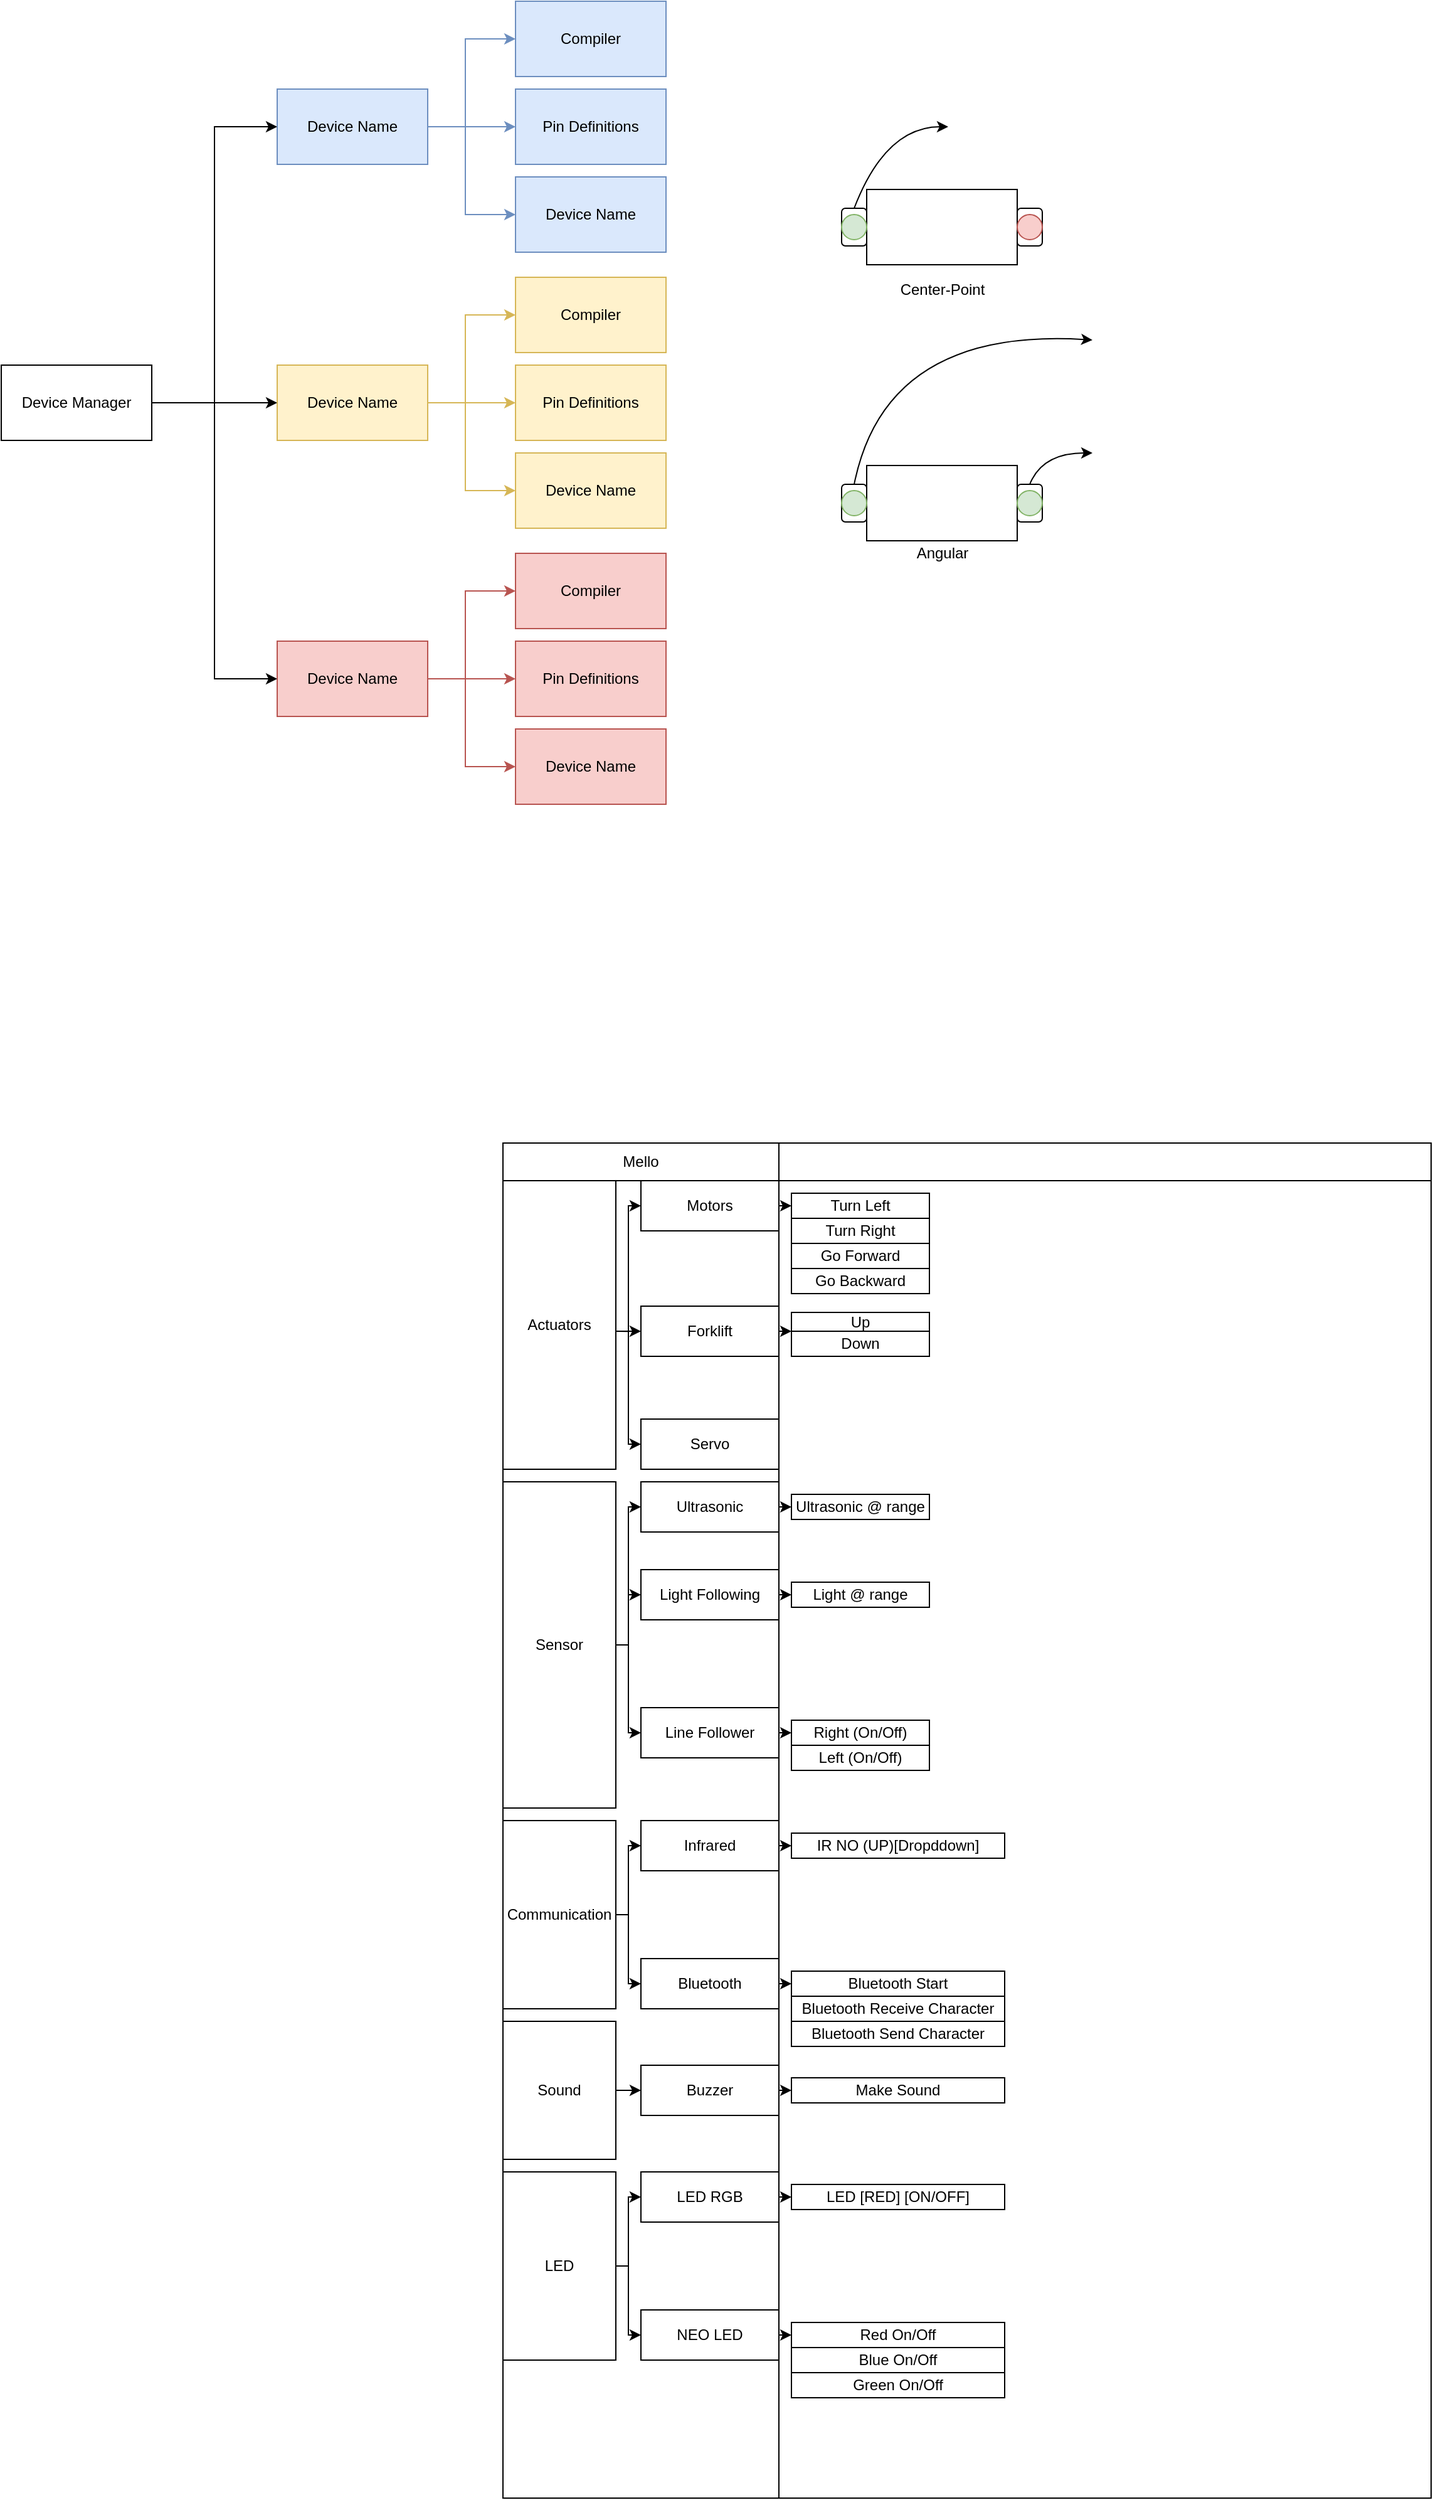 <mxfile version="13.9.9" type="device"><diagram id="jf1gq_6fYiVo9NjRyZAA" name="Page-1"><mxGraphModel dx="1831" dy="594" grid="1" gridSize="10" guides="1" tooltips="1" connect="1" arrows="1" fold="1" page="1" pageScale="1" pageWidth="850" pageHeight="1100" math="0" shadow="0"><root><mxCell id="0"/><mxCell id="1" parent="0"/><mxCell id="ScIpBX8y04wfWtwIR9yF-63" value="" style="shape=internalStorage;whiteSpace=wrap;html=1;backgroundOutline=1;dx=220;dy=30;" vertex="1" parent="1"><mxGeometry x="270" y="930" width="740" height="1080" as="geometry"/></mxCell><mxCell id="ScIpBX8y04wfWtwIR9yF-43" value="" style="rounded=0;whiteSpace=wrap;html=1;" vertex="1" parent="1"><mxGeometry x="560" y="170" width="120" height="60" as="geometry"/></mxCell><mxCell id="ScIpBX8y04wfWtwIR9yF-20" value="" style="edgeStyle=orthogonalEdgeStyle;rounded=0;orthogonalLoop=1;jettySize=auto;html=1;fillColor=#fff2cc;strokeColor=#d6b656;" edge="1" parent="1" source="ScIpBX8y04wfWtwIR9yF-16" target="ScIpBX8y04wfWtwIR9yF-19"><mxGeometry relative="1" as="geometry"><Array as="points"><mxPoint x="240" y="340"/><mxPoint x="240" y="270"/></Array></mxGeometry></mxCell><mxCell id="ScIpBX8y04wfWtwIR9yF-22" value="" style="edgeStyle=orthogonalEdgeStyle;rounded=0;orthogonalLoop=1;jettySize=auto;html=1;fillColor=#fff2cc;strokeColor=#d6b656;" edge="1" parent="1" source="ScIpBX8y04wfWtwIR9yF-16" target="ScIpBX8y04wfWtwIR9yF-21"><mxGeometry relative="1" as="geometry"><Array as="points"><mxPoint x="230" y="340"/><mxPoint x="230" y="340"/></Array></mxGeometry></mxCell><mxCell id="ScIpBX8y04wfWtwIR9yF-24" value="" style="edgeStyle=orthogonalEdgeStyle;rounded=0;orthogonalLoop=1;jettySize=auto;html=1;entryX=0;entryY=0.5;entryDx=0;entryDy=0;fillColor=#fff2cc;strokeColor=#d6b656;" edge="1" parent="1" source="ScIpBX8y04wfWtwIR9yF-16" target="ScIpBX8y04wfWtwIR9yF-23"><mxGeometry relative="1" as="geometry"><Array as="points"><mxPoint x="240" y="340"/><mxPoint x="240" y="410"/></Array></mxGeometry></mxCell><mxCell id="ScIpBX8y04wfWtwIR9yF-16" value="Device Name" style="rounded=0;whiteSpace=wrap;html=1;fillColor=#fff2cc;strokeColor=#d6b656;" vertex="1" parent="1"><mxGeometry x="90" y="310" width="120" height="60" as="geometry"/></mxCell><mxCell id="ScIpBX8y04wfWtwIR9yF-19" value="Compiler" style="rounded=0;whiteSpace=wrap;html=1;fillColor=#fff2cc;strokeColor=#d6b656;" vertex="1" parent="1"><mxGeometry x="280" y="240" width="120" height="60" as="geometry"/></mxCell><mxCell id="ScIpBX8y04wfWtwIR9yF-21" value="Pin Definitions" style="rounded=0;whiteSpace=wrap;html=1;fillColor=#fff2cc;strokeColor=#d6b656;" vertex="1" parent="1"><mxGeometry x="280" y="310" width="120" height="60" as="geometry"/></mxCell><mxCell id="ScIpBX8y04wfWtwIR9yF-23" value="Device Name" style="rounded=0;whiteSpace=wrap;html=1;fillColor=#fff2cc;strokeColor=#d6b656;" vertex="1" parent="1"><mxGeometry x="280" y="380" width="120" height="60" as="geometry"/></mxCell><mxCell id="ScIpBX8y04wfWtwIR9yF-26" value="" style="edgeStyle=orthogonalEdgeStyle;rounded=0;orthogonalLoop=1;jettySize=auto;html=1;" edge="1" parent="1" source="ScIpBX8y04wfWtwIR9yF-25" target="ScIpBX8y04wfWtwIR9yF-16"><mxGeometry relative="1" as="geometry"/></mxCell><mxCell id="ScIpBX8y04wfWtwIR9yF-25" value="Device Manager" style="rounded=0;whiteSpace=wrap;html=1;" vertex="1" parent="1"><mxGeometry x="-130" y="310" width="120" height="60" as="geometry"/></mxCell><mxCell id="ScIpBX8y04wfWtwIR9yF-27" value="" style="edgeStyle=orthogonalEdgeStyle;rounded=0;orthogonalLoop=1;jettySize=auto;html=1;fillColor=#dae8fc;strokeColor=#6c8ebf;" edge="1" source="ScIpBX8y04wfWtwIR9yF-30" target="ScIpBX8y04wfWtwIR9yF-31" parent="1"><mxGeometry relative="1" as="geometry"><Array as="points"><mxPoint x="240" y="120"/><mxPoint x="240" y="50"/></Array></mxGeometry></mxCell><mxCell id="ScIpBX8y04wfWtwIR9yF-28" value="" style="edgeStyle=orthogonalEdgeStyle;rounded=0;orthogonalLoop=1;jettySize=auto;html=1;fillColor=#dae8fc;strokeColor=#6c8ebf;" edge="1" source="ScIpBX8y04wfWtwIR9yF-30" target="ScIpBX8y04wfWtwIR9yF-32" parent="1"><mxGeometry relative="1" as="geometry"><Array as="points"><mxPoint x="230" y="120"/><mxPoint x="230" y="120"/></Array></mxGeometry></mxCell><mxCell id="ScIpBX8y04wfWtwIR9yF-29" value="" style="edgeStyle=orthogonalEdgeStyle;rounded=0;orthogonalLoop=1;jettySize=auto;html=1;entryX=0;entryY=0.5;entryDx=0;entryDy=0;fillColor=#dae8fc;strokeColor=#6c8ebf;" edge="1" source="ScIpBX8y04wfWtwIR9yF-30" target="ScIpBX8y04wfWtwIR9yF-33" parent="1"><mxGeometry relative="1" as="geometry"><Array as="points"><mxPoint x="240" y="120"/><mxPoint x="240" y="190"/></Array></mxGeometry></mxCell><mxCell id="ScIpBX8y04wfWtwIR9yF-30" value="Device Name" style="rounded=0;whiteSpace=wrap;html=1;fillColor=#dae8fc;strokeColor=#6c8ebf;" vertex="1" parent="1"><mxGeometry x="90" y="90" width="120" height="60" as="geometry"/></mxCell><mxCell id="ScIpBX8y04wfWtwIR9yF-31" value="Compiler" style="rounded=0;whiteSpace=wrap;html=1;fillColor=#dae8fc;strokeColor=#6c8ebf;" vertex="1" parent="1"><mxGeometry x="280" y="20" width="120" height="60" as="geometry"/></mxCell><mxCell id="ScIpBX8y04wfWtwIR9yF-32" value="Pin Definitions" style="rounded=0;whiteSpace=wrap;html=1;fillColor=#dae8fc;strokeColor=#6c8ebf;" vertex="1" parent="1"><mxGeometry x="280" y="90" width="120" height="60" as="geometry"/></mxCell><mxCell id="ScIpBX8y04wfWtwIR9yF-33" value="Device Name" style="rounded=0;whiteSpace=wrap;html=1;fillColor=#dae8fc;strokeColor=#6c8ebf;" vertex="1" parent="1"><mxGeometry x="280" y="160" width="120" height="60" as="geometry"/></mxCell><mxCell id="ScIpBX8y04wfWtwIR9yF-34" value="" style="endArrow=classic;html=1;exitX=1;exitY=0.5;exitDx=0;exitDy=0;entryX=0;entryY=0.5;entryDx=0;entryDy=0;rounded=0;" edge="1" parent="1" source="ScIpBX8y04wfWtwIR9yF-25" target="ScIpBX8y04wfWtwIR9yF-30"><mxGeometry width="50" height="50" relative="1" as="geometry"><mxPoint x="-50" y="260" as="sourcePoint"/><mxPoint y="210" as="targetPoint"/><Array as="points"><mxPoint x="40" y="340"/><mxPoint x="40" y="120"/></Array></mxGeometry></mxCell><mxCell id="ScIpBX8y04wfWtwIR9yF-35" value="" style="edgeStyle=orthogonalEdgeStyle;rounded=0;orthogonalLoop=1;jettySize=auto;html=1;fillColor=#f8cecc;strokeColor=#b85450;" edge="1" source="ScIpBX8y04wfWtwIR9yF-38" target="ScIpBX8y04wfWtwIR9yF-39" parent="1"><mxGeometry relative="1" as="geometry"><Array as="points"><mxPoint x="240" y="560"/><mxPoint x="240" y="490"/></Array></mxGeometry></mxCell><mxCell id="ScIpBX8y04wfWtwIR9yF-36" value="" style="edgeStyle=orthogonalEdgeStyle;rounded=0;orthogonalLoop=1;jettySize=auto;html=1;fillColor=#f8cecc;strokeColor=#b85450;" edge="1" source="ScIpBX8y04wfWtwIR9yF-38" target="ScIpBX8y04wfWtwIR9yF-40" parent="1"><mxGeometry relative="1" as="geometry"><Array as="points"><mxPoint x="230" y="560"/><mxPoint x="230" y="560"/></Array></mxGeometry></mxCell><mxCell id="ScIpBX8y04wfWtwIR9yF-37" value="" style="edgeStyle=orthogonalEdgeStyle;rounded=0;orthogonalLoop=1;jettySize=auto;html=1;entryX=0;entryY=0.5;entryDx=0;entryDy=0;fillColor=#f8cecc;strokeColor=#b85450;" edge="1" source="ScIpBX8y04wfWtwIR9yF-38" target="ScIpBX8y04wfWtwIR9yF-41" parent="1"><mxGeometry relative="1" as="geometry"><Array as="points"><mxPoint x="240" y="560"/><mxPoint x="240" y="630"/></Array></mxGeometry></mxCell><mxCell id="ScIpBX8y04wfWtwIR9yF-38" value="Device Name" style="rounded=0;whiteSpace=wrap;html=1;fillColor=#f8cecc;strokeColor=#b85450;" vertex="1" parent="1"><mxGeometry x="90" y="530" width="120" height="60" as="geometry"/></mxCell><mxCell id="ScIpBX8y04wfWtwIR9yF-39" value="Compiler" style="rounded=0;whiteSpace=wrap;html=1;fillColor=#f8cecc;strokeColor=#b85450;" vertex="1" parent="1"><mxGeometry x="280" y="460" width="120" height="60" as="geometry"/></mxCell><mxCell id="ScIpBX8y04wfWtwIR9yF-40" value="Pin Definitions" style="rounded=0;whiteSpace=wrap;html=1;fillColor=#f8cecc;strokeColor=#b85450;" vertex="1" parent="1"><mxGeometry x="280" y="530" width="120" height="60" as="geometry"/></mxCell><mxCell id="ScIpBX8y04wfWtwIR9yF-41" value="Device Name" style="rounded=0;whiteSpace=wrap;html=1;fillColor=#f8cecc;strokeColor=#b85450;" vertex="1" parent="1"><mxGeometry x="280" y="600" width="120" height="60" as="geometry"/></mxCell><mxCell id="ScIpBX8y04wfWtwIR9yF-42" value="" style="endArrow=classic;html=1;entryX=0;entryY=0.5;entryDx=0;entryDy=0;rounded=0;exitX=1;exitY=0.5;exitDx=0;exitDy=0;" edge="1" target="ScIpBX8y04wfWtwIR9yF-38" parent="1" source="ScIpBX8y04wfWtwIR9yF-25"><mxGeometry width="50" height="50" relative="1" as="geometry"><mxPoint x="40" y="800" as="sourcePoint"/><mxPoint y="660" as="targetPoint"/><Array as="points"><mxPoint x="40" y="340"/><mxPoint x="40" y="560"/></Array></mxGeometry></mxCell><mxCell id="ScIpBX8y04wfWtwIR9yF-44" value="" style="rounded=1;whiteSpace=wrap;html=1;" vertex="1" parent="1"><mxGeometry x="540" y="185" width="20" height="30" as="geometry"/></mxCell><mxCell id="ScIpBX8y04wfWtwIR9yF-45" value="" style="rounded=1;whiteSpace=wrap;html=1;" vertex="1" parent="1"><mxGeometry x="680" y="185" width="20" height="30" as="geometry"/></mxCell><mxCell id="ScIpBX8y04wfWtwIR9yF-46" value="" style="rounded=0;whiteSpace=wrap;html=1;" vertex="1" parent="1"><mxGeometry x="560" y="390" width="120" height="60" as="geometry"/></mxCell><mxCell id="ScIpBX8y04wfWtwIR9yF-47" value="" style="rounded=1;whiteSpace=wrap;html=1;" vertex="1" parent="1"><mxGeometry x="540" y="405" width="20" height="30" as="geometry"/></mxCell><mxCell id="ScIpBX8y04wfWtwIR9yF-48" value="." style="rounded=1;whiteSpace=wrap;html=1;" vertex="1" parent="1"><mxGeometry x="680" y="405" width="20" height="30" as="geometry"/></mxCell><mxCell id="ScIpBX8y04wfWtwIR9yF-49" value="" style="ellipse;whiteSpace=wrap;html=1;aspect=fixed;fillColor=#d5e8d4;strokeColor=#82b366;" vertex="1" parent="1"><mxGeometry x="680" y="410" width="20" height="20" as="geometry"/></mxCell><mxCell id="ScIpBX8y04wfWtwIR9yF-53" value="" style="curved=1;endArrow=classic;html=1;" edge="1" parent="1"><mxGeometry width="50" height="50" relative="1" as="geometry"><mxPoint x="550" y="185" as="sourcePoint"/><mxPoint x="625" y="120" as="targetPoint"/><Array as="points"><mxPoint x="575" y="120"/></Array></mxGeometry></mxCell><mxCell id="ScIpBX8y04wfWtwIR9yF-54" value="" style="curved=1;endArrow=classic;html=1;" edge="1" parent="1"><mxGeometry width="50" height="50" relative="1" as="geometry"><mxPoint x="690" y="405" as="sourcePoint"/><mxPoint x="740" y="380" as="targetPoint"/><Array as="points"><mxPoint x="700" y="380"/></Array></mxGeometry></mxCell><mxCell id="ScIpBX8y04wfWtwIR9yF-55" value="" style="curved=1;endArrow=classic;html=1;" edge="1" parent="1"><mxGeometry width="50" height="50" relative="1" as="geometry"><mxPoint x="550" y="405" as="sourcePoint"/><mxPoint x="740" y="290" as="targetPoint"/><Array as="points"><mxPoint x="575" y="280"/></Array></mxGeometry></mxCell><mxCell id="ScIpBX8y04wfWtwIR9yF-56" value="Center-Point" style="text;html=1;align=center;verticalAlign=middle;resizable=0;points=[];autosize=1;" vertex="1" parent="1"><mxGeometry x="580" y="240" width="80" height="20" as="geometry"/></mxCell><mxCell id="ScIpBX8y04wfWtwIR9yF-57" value="Angular" style="text;html=1;align=center;verticalAlign=middle;resizable=0;points=[];autosize=1;" vertex="1" parent="1"><mxGeometry x="590" y="450" width="60" height="20" as="geometry"/></mxCell><mxCell id="ScIpBX8y04wfWtwIR9yF-50" value="" style="ellipse;whiteSpace=wrap;html=1;aspect=fixed;fillColor=#f8cecc;strokeColor=#b85450;" vertex="1" parent="1"><mxGeometry x="680" y="190" width="20" height="20" as="geometry"/></mxCell><mxCell id="ScIpBX8y04wfWtwIR9yF-58" value="" style="ellipse;whiteSpace=wrap;html=1;aspect=fixed;fillColor=#d5e8d4;strokeColor=#82b366;" vertex="1" parent="1"><mxGeometry x="540" y="410" width="20" height="20" as="geometry"/></mxCell><mxCell id="ScIpBX8y04wfWtwIR9yF-60" value="" style="ellipse;whiteSpace=wrap;html=1;aspect=fixed;fillColor=#d5e8d4;strokeColor=#82b366;" vertex="1" parent="1"><mxGeometry x="540" y="190" width="20" height="20" as="geometry"/></mxCell><mxCell id="ScIpBX8y04wfWtwIR9yF-74" value="" style="edgeStyle=orthogonalEdgeStyle;rounded=0;orthogonalLoop=1;jettySize=auto;html=1;" edge="1" parent="1" source="ScIpBX8y04wfWtwIR9yF-64" target="ScIpBX8y04wfWtwIR9yF-67"><mxGeometry relative="1" as="geometry"><Array as="points"><mxPoint x="370" y="1080"/><mxPoint x="370" y="1080"/></Array></mxGeometry></mxCell><mxCell id="ScIpBX8y04wfWtwIR9yF-64" value="Actuators" style="rounded=0;whiteSpace=wrap;html=1;" vertex="1" parent="1"><mxGeometry x="270" y="960" width="90" height="230" as="geometry"/></mxCell><mxCell id="ScIpBX8y04wfWtwIR9yF-68" value="Servo" style="rounded=0;whiteSpace=wrap;html=1;" vertex="1" parent="1"><mxGeometry x="380" y="1150" width="110" height="40" as="geometry"/></mxCell><mxCell id="ScIpBX8y04wfWtwIR9yF-75" value="" style="edgeStyle=orthogonalEdgeStyle;rounded=0;orthogonalLoop=1;jettySize=auto;html=1;entryX=0;entryY=0.5;entryDx=0;entryDy=0;" edge="1" parent="1" target="ScIpBX8y04wfWtwIR9yF-66"><mxGeometry relative="1" as="geometry"><mxPoint x="360" y="1080" as="sourcePoint"/><mxPoint x="390" y="1090" as="targetPoint"/><Array as="points"><mxPoint x="370" y="1080"/><mxPoint x="370" y="980"/></Array></mxGeometry></mxCell><mxCell id="ScIpBX8y04wfWtwIR9yF-76" value="" style="edgeStyle=orthogonalEdgeStyle;rounded=0;orthogonalLoop=1;jettySize=auto;html=1;entryX=0;entryY=0.5;entryDx=0;entryDy=0;exitX=1.009;exitY=0.522;exitDx=0;exitDy=0;exitPerimeter=0;" edge="1" parent="1" source="ScIpBX8y04wfWtwIR9yF-64" target="ScIpBX8y04wfWtwIR9yF-68"><mxGeometry relative="1" as="geometry"><mxPoint x="370" y="1090" as="sourcePoint"/><mxPoint x="390" y="990" as="targetPoint"/><Array as="points"><mxPoint x="370" y="1080"/><mxPoint x="370" y="1170"/></Array></mxGeometry></mxCell><mxCell id="ScIpBX8y04wfWtwIR9yF-107" value="" style="group" vertex="1" connectable="0" parent="1"><mxGeometry x="380" y="1060" width="230" height="40" as="geometry"/></mxCell><mxCell id="ScIpBX8y04wfWtwIR9yF-67" value="Forklift" style="rounded=0;whiteSpace=wrap;html=1;" vertex="1" parent="ScIpBX8y04wfWtwIR9yF-107"><mxGeometry width="110" height="40" as="geometry"/></mxCell><mxCell id="ScIpBX8y04wfWtwIR9yF-77" value="Up" style="rounded=0;whiteSpace=wrap;html=1;" vertex="1" parent="ScIpBX8y04wfWtwIR9yF-107"><mxGeometry x="120" y="5" width="110" height="15" as="geometry"/></mxCell><mxCell id="ScIpBX8y04wfWtwIR9yF-78" value="" style="edgeStyle=orthogonalEdgeStyle;rounded=0;orthogonalLoop=1;jettySize=auto;html=1;" edge="1" parent="ScIpBX8y04wfWtwIR9yF-107" source="ScIpBX8y04wfWtwIR9yF-67" target="ScIpBX8y04wfWtwIR9yF-77"><mxGeometry relative="1" as="geometry"><Array as="points"><mxPoint x="120" y="13"/><mxPoint x="120" y="13"/></Array></mxGeometry></mxCell><mxCell id="ScIpBX8y04wfWtwIR9yF-79" value="Down" style="rounded=0;whiteSpace=wrap;html=1;" vertex="1" parent="ScIpBX8y04wfWtwIR9yF-107"><mxGeometry x="120" y="20" width="110" height="20" as="geometry"/></mxCell><mxCell id="ScIpBX8y04wfWtwIR9yF-109" value="" style="group" vertex="1" connectable="0" parent="1"><mxGeometry x="380" y="960" width="230" height="90" as="geometry"/></mxCell><mxCell id="ScIpBX8y04wfWtwIR9yF-66" value="Motors" style="rounded=0;whiteSpace=wrap;html=1;" vertex="1" parent="ScIpBX8y04wfWtwIR9yF-109"><mxGeometry width="110" height="40" as="geometry"/></mxCell><mxCell id="ScIpBX8y04wfWtwIR9yF-69" value="Turn Left" style="rounded=0;whiteSpace=wrap;html=1;" vertex="1" parent="ScIpBX8y04wfWtwIR9yF-109"><mxGeometry x="120" y="10" width="110" height="20" as="geometry"/></mxCell><mxCell id="ScIpBX8y04wfWtwIR9yF-71" value="Turn Right" style="rounded=0;whiteSpace=wrap;html=1;" vertex="1" parent="ScIpBX8y04wfWtwIR9yF-109"><mxGeometry x="120" y="30" width="110" height="20" as="geometry"/></mxCell><mxCell id="ScIpBX8y04wfWtwIR9yF-72" value="Go Backward" style="rounded=0;whiteSpace=wrap;html=1;" vertex="1" parent="ScIpBX8y04wfWtwIR9yF-109"><mxGeometry x="120" y="70" width="110" height="20" as="geometry"/></mxCell><mxCell id="ScIpBX8y04wfWtwIR9yF-73" value="Go Forward" style="rounded=0;whiteSpace=wrap;html=1;" vertex="1" parent="ScIpBX8y04wfWtwIR9yF-109"><mxGeometry x="120" y="50" width="110" height="20" as="geometry"/></mxCell><mxCell id="ScIpBX8y04wfWtwIR9yF-108" value="" style="endArrow=classic;html=1;exitX=1;exitY=0.5;exitDx=0;exitDy=0;entryX=0;entryY=0.5;entryDx=0;entryDy=0;" edge="1" parent="ScIpBX8y04wfWtwIR9yF-109" source="ScIpBX8y04wfWtwIR9yF-66" target="ScIpBX8y04wfWtwIR9yF-69"><mxGeometry width="50" height="50" relative="1" as="geometry"><mxPoint x="90" y="30" as="sourcePoint"/><mxPoint x="140" y="-20" as="targetPoint"/></mxGeometry></mxCell><mxCell id="ScIpBX8y04wfWtwIR9yF-129" value="Mello" style="text;html=1;strokeColor=none;fillColor=none;align=center;verticalAlign=middle;whiteSpace=wrap;rounded=0;" vertex="1" parent="1"><mxGeometry x="270" y="930" width="220" height="30" as="geometry"/></mxCell><mxCell id="ScIpBX8y04wfWtwIR9yF-135" value="" style="group" vertex="1" connectable="0" parent="1"><mxGeometry x="270" y="1200" width="340" height="260" as="geometry"/></mxCell><mxCell id="ScIpBX8y04wfWtwIR9yF-81" value="Sensor" style="rounded=0;whiteSpace=wrap;html=1;" vertex="1" parent="ScIpBX8y04wfWtwIR9yF-135"><mxGeometry width="90" height="260" as="geometry"/></mxCell><mxCell id="ScIpBX8y04wfWtwIR9yF-83" value="" style="endArrow=classic;html=1;exitX=1;exitY=0.5;exitDx=0;exitDy=0;entryX=0;entryY=0.5;entryDx=0;entryDy=0;rounded=0;" edge="1" parent="ScIpBX8y04wfWtwIR9yF-135" source="ScIpBX8y04wfWtwIR9yF-81" target="ScIpBX8y04wfWtwIR9yF-82"><mxGeometry width="50" height="50" relative="1" as="geometry"><mxPoint x="230" y="30" as="sourcePoint"/><mxPoint x="280" y="-20" as="targetPoint"/><Array as="points"><mxPoint x="100" y="130"/><mxPoint x="100" y="20"/></Array></mxGeometry></mxCell><mxCell id="ScIpBX8y04wfWtwIR9yF-91" value="" style="endArrow=classic;html=1;exitX=1;exitY=0.5;exitDx=0;exitDy=0;entryX=0;entryY=0.5;entryDx=0;entryDy=0;rounded=0;" edge="1" parent="ScIpBX8y04wfWtwIR9yF-135" source="ScIpBX8y04wfWtwIR9yF-81" target="ScIpBX8y04wfWtwIR9yF-90"><mxGeometry width="50" height="50" relative="1" as="geometry"><mxPoint x="230" y="30" as="sourcePoint"/><mxPoint x="280" y="-20" as="targetPoint"/><Array as="points"><mxPoint x="100" y="130"/><mxPoint x="100" y="200"/></Array></mxGeometry></mxCell><mxCell id="ScIpBX8y04wfWtwIR9yF-97" value="" style="group" vertex="1" connectable="0" parent="ScIpBX8y04wfWtwIR9yF-135"><mxGeometry x="110" y="180" width="230" height="50" as="geometry"/></mxCell><mxCell id="ScIpBX8y04wfWtwIR9yF-90" value="Line Follower" style="rounded=0;whiteSpace=wrap;html=1;" vertex="1" parent="ScIpBX8y04wfWtwIR9yF-97"><mxGeometry width="110" height="40" as="geometry"/></mxCell><mxCell id="ScIpBX8y04wfWtwIR9yF-92" value="Right (On/Off)" style="rounded=0;whiteSpace=wrap;html=1;" vertex="1" parent="ScIpBX8y04wfWtwIR9yF-97"><mxGeometry x="120" y="10" width="110" height="20" as="geometry"/></mxCell><mxCell id="ScIpBX8y04wfWtwIR9yF-94" value="Left (On/Off)" style="rounded=0;whiteSpace=wrap;html=1;" vertex="1" parent="ScIpBX8y04wfWtwIR9yF-97"><mxGeometry x="120" y="30" width="110" height="20" as="geometry"/></mxCell><mxCell id="ScIpBX8y04wfWtwIR9yF-96" value="" style="endArrow=classic;html=1;exitX=1;exitY=0.5;exitDx=0;exitDy=0;entryX=0;entryY=0.5;entryDx=0;entryDy=0;" edge="1" parent="ScIpBX8y04wfWtwIR9yF-97" source="ScIpBX8y04wfWtwIR9yF-90" target="ScIpBX8y04wfWtwIR9yF-92"><mxGeometry width="50" height="50" relative="1" as="geometry"><mxPoint x="90" y="90" as="sourcePoint"/><mxPoint x="140" y="40" as="targetPoint"/></mxGeometry></mxCell><mxCell id="ScIpBX8y04wfWtwIR9yF-99" value="" style="group" vertex="1" connectable="0" parent="ScIpBX8y04wfWtwIR9yF-135"><mxGeometry x="110" y="70" width="230" height="40" as="geometry"/></mxCell><mxCell id="ScIpBX8y04wfWtwIR9yF-84" value="Light Following" style="rounded=0;whiteSpace=wrap;html=1;" vertex="1" parent="ScIpBX8y04wfWtwIR9yF-99"><mxGeometry width="110" height="40" as="geometry"/></mxCell><mxCell id="ScIpBX8y04wfWtwIR9yF-88" value="Light @ range" style="rounded=0;whiteSpace=wrap;html=1;" vertex="1" parent="ScIpBX8y04wfWtwIR9yF-99"><mxGeometry x="120" y="10" width="110" height="20" as="geometry"/></mxCell><mxCell id="ScIpBX8y04wfWtwIR9yF-98" value="" style="endArrow=classic;html=1;exitX=1;exitY=0.5;exitDx=0;exitDy=0;entryX=0;entryY=0.5;entryDx=0;entryDy=0;" edge="1" parent="ScIpBX8y04wfWtwIR9yF-99" source="ScIpBX8y04wfWtwIR9yF-84" target="ScIpBX8y04wfWtwIR9yF-88"><mxGeometry width="50" height="50" relative="1" as="geometry"><mxPoint x="90" y="30" as="sourcePoint"/><mxPoint x="140" y="-20" as="targetPoint"/></mxGeometry></mxCell><mxCell id="ScIpBX8y04wfWtwIR9yF-85" value="" style="edgeStyle=orthogonalEdgeStyle;rounded=0;orthogonalLoop=1;jettySize=auto;html=1;" edge="1" parent="ScIpBX8y04wfWtwIR9yF-135" source="ScIpBX8y04wfWtwIR9yF-81" target="ScIpBX8y04wfWtwIR9yF-84"><mxGeometry relative="1" as="geometry"><Array as="points"><mxPoint x="100" y="130"/><mxPoint x="100" y="90"/></Array></mxGeometry></mxCell><mxCell id="ScIpBX8y04wfWtwIR9yF-101" value="" style="group" vertex="1" connectable="0" parent="ScIpBX8y04wfWtwIR9yF-135"><mxGeometry x="110" width="230" height="40" as="geometry"/></mxCell><mxCell id="ScIpBX8y04wfWtwIR9yF-82" value="Ultrasonic" style="rounded=0;whiteSpace=wrap;html=1;" vertex="1" parent="ScIpBX8y04wfWtwIR9yF-101"><mxGeometry width="110" height="40" as="geometry"/></mxCell><mxCell id="ScIpBX8y04wfWtwIR9yF-86" value="Ultrasonic @ range" style="rounded=0;whiteSpace=wrap;html=1;" vertex="1" parent="ScIpBX8y04wfWtwIR9yF-101"><mxGeometry x="120" y="10" width="110" height="20" as="geometry"/></mxCell><mxCell id="ScIpBX8y04wfWtwIR9yF-100" value="" style="endArrow=classic;html=1;exitX=1;exitY=0.5;exitDx=0;exitDy=0;entryX=0;entryY=0.5;entryDx=0;entryDy=0;" edge="1" parent="ScIpBX8y04wfWtwIR9yF-101" source="ScIpBX8y04wfWtwIR9yF-82" target="ScIpBX8y04wfWtwIR9yF-86"><mxGeometry width="50" height="50" relative="1" as="geometry"><mxPoint x="90" y="20" as="sourcePoint"/><mxPoint x="140" y="-30" as="targetPoint"/></mxGeometry></mxCell><mxCell id="ScIpBX8y04wfWtwIR9yF-136" value="" style="group" vertex="1" connectable="0" parent="1"><mxGeometry x="270" y="1470" width="400" height="180" as="geometry"/></mxCell><mxCell id="ScIpBX8y04wfWtwIR9yF-110" value="Communication" style="rounded=0;whiteSpace=wrap;html=1;" vertex="1" parent="ScIpBX8y04wfWtwIR9yF-136"><mxGeometry width="90" height="150" as="geometry"/></mxCell><mxCell id="ScIpBX8y04wfWtwIR9yF-111" value="" style="group" vertex="1" connectable="0" parent="ScIpBX8y04wfWtwIR9yF-136"><mxGeometry x="110" width="290" height="40" as="geometry"/></mxCell><mxCell id="ScIpBX8y04wfWtwIR9yF-112" value="Infrared" style="rounded=0;whiteSpace=wrap;html=1;" vertex="1" parent="ScIpBX8y04wfWtwIR9yF-111"><mxGeometry width="110" height="40" as="geometry"/></mxCell><mxCell id="ScIpBX8y04wfWtwIR9yF-113" value="IR NO (UP)[Dropddown]" style="rounded=0;whiteSpace=wrap;html=1;" vertex="1" parent="ScIpBX8y04wfWtwIR9yF-111"><mxGeometry x="120" y="10" width="170" height="20" as="geometry"/></mxCell><mxCell id="ScIpBX8y04wfWtwIR9yF-114" value="" style="endArrow=classic;html=1;exitX=1;exitY=0.5;exitDx=0;exitDy=0;entryX=0;entryY=0.5;entryDx=0;entryDy=0;" edge="1" parent="ScIpBX8y04wfWtwIR9yF-111" source="ScIpBX8y04wfWtwIR9yF-112" target="ScIpBX8y04wfWtwIR9yF-113"><mxGeometry width="50" height="50" relative="1" as="geometry"><mxPoint x="90" y="20" as="sourcePoint"/><mxPoint x="140" y="-30" as="targetPoint"/></mxGeometry></mxCell><mxCell id="ScIpBX8y04wfWtwIR9yF-115" value="" style="endArrow=classic;html=1;exitX=1;exitY=0.5;exitDx=0;exitDy=0;entryX=0;entryY=0.5;entryDx=0;entryDy=0;rounded=0;" edge="1" parent="ScIpBX8y04wfWtwIR9yF-136" source="ScIpBX8y04wfWtwIR9yF-110" target="ScIpBX8y04wfWtwIR9yF-112"><mxGeometry width="50" height="50" relative="1" as="geometry"><mxPoint x="90" y="130" as="sourcePoint"/><mxPoint x="110" y="20" as="targetPoint"/><Array as="points"><mxPoint x="100" y="75"/><mxPoint x="100" y="20"/></Array></mxGeometry></mxCell><mxCell id="ScIpBX8y04wfWtwIR9yF-127" value="" style="group" vertex="1" connectable="0" parent="ScIpBX8y04wfWtwIR9yF-136"><mxGeometry x="110" y="110" width="290" height="70" as="geometry"/></mxCell><mxCell id="ScIpBX8y04wfWtwIR9yF-125" value="" style="group" vertex="1" connectable="0" parent="ScIpBX8y04wfWtwIR9yF-127"><mxGeometry width="290" height="50" as="geometry"/></mxCell><mxCell id="ScIpBX8y04wfWtwIR9yF-116" value="" style="group" vertex="1" connectable="0" parent="ScIpBX8y04wfWtwIR9yF-125"><mxGeometry width="290" height="40" as="geometry"/></mxCell><mxCell id="ScIpBX8y04wfWtwIR9yF-117" value="Bluetooth" style="rounded=0;whiteSpace=wrap;html=1;" vertex="1" parent="ScIpBX8y04wfWtwIR9yF-116"><mxGeometry width="110" height="40" as="geometry"/></mxCell><mxCell id="ScIpBX8y04wfWtwIR9yF-118" value="Bluetooth Start" style="rounded=0;whiteSpace=wrap;html=1;" vertex="1" parent="ScIpBX8y04wfWtwIR9yF-116"><mxGeometry x="120" y="10" width="170" height="20" as="geometry"/></mxCell><mxCell id="ScIpBX8y04wfWtwIR9yF-119" value="" style="endArrow=classic;html=1;exitX=1;exitY=0.5;exitDx=0;exitDy=0;entryX=0;entryY=0.5;entryDx=0;entryDy=0;" edge="1" parent="ScIpBX8y04wfWtwIR9yF-116" source="ScIpBX8y04wfWtwIR9yF-117" target="ScIpBX8y04wfWtwIR9yF-118"><mxGeometry width="50" height="50" relative="1" as="geometry"><mxPoint x="90" y="20" as="sourcePoint"/><mxPoint x="140" y="-30" as="targetPoint"/></mxGeometry></mxCell><mxCell id="ScIpBX8y04wfWtwIR9yF-124" value="Bluetooth Receive Character" style="rounded=0;whiteSpace=wrap;html=1;" vertex="1" parent="ScIpBX8y04wfWtwIR9yF-125"><mxGeometry x="120" y="30" width="170" height="20" as="geometry"/></mxCell><mxCell id="ScIpBX8y04wfWtwIR9yF-126" value="Bluetooth Send Character" style="rounded=0;whiteSpace=wrap;html=1;" vertex="1" parent="ScIpBX8y04wfWtwIR9yF-127"><mxGeometry x="120" y="50" width="170" height="20" as="geometry"/></mxCell><mxCell id="ScIpBX8y04wfWtwIR9yF-128" value="" style="endArrow=classic;html=1;exitX=1;exitY=0.5;exitDx=0;exitDy=0;entryX=0;entryY=0.5;entryDx=0;entryDy=0;rounded=0;" edge="1" parent="ScIpBX8y04wfWtwIR9yF-136" source="ScIpBX8y04wfWtwIR9yF-110" target="ScIpBX8y04wfWtwIR9yF-117"><mxGeometry width="50" height="50" relative="1" as="geometry"><mxPoint x="270" y="-10" as="sourcePoint"/><mxPoint x="320" y="-60" as="targetPoint"/><Array as="points"><mxPoint x="100" y="75"/><mxPoint x="100" y="130"/></Array></mxGeometry></mxCell><mxCell id="ScIpBX8y04wfWtwIR9yF-138" value="" style="group" vertex="1" connectable="0" parent="1"><mxGeometry x="270" y="1630" width="400" height="110" as="geometry"/></mxCell><mxCell id="ScIpBX8y04wfWtwIR9yF-130" value="Sound" style="rounded=0;whiteSpace=wrap;html=1;" vertex="1" parent="ScIpBX8y04wfWtwIR9yF-138"><mxGeometry width="90" height="110" as="geometry"/></mxCell><mxCell id="ScIpBX8y04wfWtwIR9yF-131" value="" style="group" vertex="1" connectable="0" parent="ScIpBX8y04wfWtwIR9yF-138"><mxGeometry x="110" y="35" width="290" height="40" as="geometry"/></mxCell><mxCell id="ScIpBX8y04wfWtwIR9yF-132" value="Buzzer" style="rounded=0;whiteSpace=wrap;html=1;" vertex="1" parent="ScIpBX8y04wfWtwIR9yF-131"><mxGeometry width="110" height="40" as="geometry"/></mxCell><mxCell id="ScIpBX8y04wfWtwIR9yF-133" value="Make Sound" style="rounded=0;whiteSpace=wrap;html=1;" vertex="1" parent="ScIpBX8y04wfWtwIR9yF-131"><mxGeometry x="120" y="10" width="170" height="20" as="geometry"/></mxCell><mxCell id="ScIpBX8y04wfWtwIR9yF-134" value="" style="endArrow=classic;html=1;exitX=1;exitY=0.5;exitDx=0;exitDy=0;entryX=0;entryY=0.5;entryDx=0;entryDy=0;" edge="1" parent="ScIpBX8y04wfWtwIR9yF-131" source="ScIpBX8y04wfWtwIR9yF-132" target="ScIpBX8y04wfWtwIR9yF-133"><mxGeometry width="50" height="50" relative="1" as="geometry"><mxPoint x="90" y="20" as="sourcePoint"/><mxPoint x="140" y="-30" as="targetPoint"/></mxGeometry></mxCell><mxCell id="ScIpBX8y04wfWtwIR9yF-137" value="" style="endArrow=classic;html=1;exitX=1;exitY=0.5;exitDx=0;exitDy=0;entryX=0;entryY=0.5;entryDx=0;entryDy=0;" edge="1" parent="ScIpBX8y04wfWtwIR9yF-138" source="ScIpBX8y04wfWtwIR9yF-130" target="ScIpBX8y04wfWtwIR9yF-132"><mxGeometry width="50" height="50" relative="1" as="geometry"><mxPoint x="160" y="130" as="sourcePoint"/><mxPoint x="210" y="80" as="targetPoint"/></mxGeometry></mxCell><mxCell id="ScIpBX8y04wfWtwIR9yF-139" value="" style="group" vertex="1" connectable="0" parent="1"><mxGeometry x="270" y="1750" width="400" height="180" as="geometry"/></mxCell><mxCell id="ScIpBX8y04wfWtwIR9yF-140" value="LED" style="rounded=0;whiteSpace=wrap;html=1;" vertex="1" parent="ScIpBX8y04wfWtwIR9yF-139"><mxGeometry width="90" height="150" as="geometry"/></mxCell><mxCell id="ScIpBX8y04wfWtwIR9yF-141" value="" style="group" vertex="1" connectable="0" parent="ScIpBX8y04wfWtwIR9yF-139"><mxGeometry x="110" width="290" height="40" as="geometry"/></mxCell><mxCell id="ScIpBX8y04wfWtwIR9yF-142" value="LED RGB" style="rounded=0;whiteSpace=wrap;html=1;" vertex="1" parent="ScIpBX8y04wfWtwIR9yF-141"><mxGeometry width="110" height="40" as="geometry"/></mxCell><mxCell id="ScIpBX8y04wfWtwIR9yF-143" value="LED [RED] [ON/OFF]" style="rounded=0;whiteSpace=wrap;html=1;" vertex="1" parent="ScIpBX8y04wfWtwIR9yF-141"><mxGeometry x="120" y="10" width="170" height="20" as="geometry"/></mxCell><mxCell id="ScIpBX8y04wfWtwIR9yF-144" value="" style="endArrow=classic;html=1;exitX=1;exitY=0.5;exitDx=0;exitDy=0;entryX=0;entryY=0.5;entryDx=0;entryDy=0;" edge="1" parent="ScIpBX8y04wfWtwIR9yF-141" source="ScIpBX8y04wfWtwIR9yF-142" target="ScIpBX8y04wfWtwIR9yF-143"><mxGeometry width="50" height="50" relative="1" as="geometry"><mxPoint x="90" y="20" as="sourcePoint"/><mxPoint x="140" y="-30" as="targetPoint"/></mxGeometry></mxCell><mxCell id="ScIpBX8y04wfWtwIR9yF-145" value="" style="endArrow=classic;html=1;exitX=1;exitY=0.5;exitDx=0;exitDy=0;entryX=0;entryY=0.5;entryDx=0;entryDy=0;rounded=0;" edge="1" parent="ScIpBX8y04wfWtwIR9yF-139" source="ScIpBX8y04wfWtwIR9yF-140" target="ScIpBX8y04wfWtwIR9yF-142"><mxGeometry width="50" height="50" relative="1" as="geometry"><mxPoint x="90" y="130" as="sourcePoint"/><mxPoint x="110" y="20" as="targetPoint"/><Array as="points"><mxPoint x="100" y="75"/><mxPoint x="100" y="20"/></Array></mxGeometry></mxCell><mxCell id="ScIpBX8y04wfWtwIR9yF-146" value="" style="group" vertex="1" connectable="0" parent="ScIpBX8y04wfWtwIR9yF-139"><mxGeometry x="110" y="110" width="290" height="70" as="geometry"/></mxCell><mxCell id="ScIpBX8y04wfWtwIR9yF-147" value="" style="group" vertex="1" connectable="0" parent="ScIpBX8y04wfWtwIR9yF-146"><mxGeometry width="290" height="50" as="geometry"/></mxCell><mxCell id="ScIpBX8y04wfWtwIR9yF-148" value="" style="group" vertex="1" connectable="0" parent="ScIpBX8y04wfWtwIR9yF-147"><mxGeometry width="290" height="40" as="geometry"/></mxCell><mxCell id="ScIpBX8y04wfWtwIR9yF-149" value="NEO LED" style="rounded=0;whiteSpace=wrap;html=1;" vertex="1" parent="ScIpBX8y04wfWtwIR9yF-148"><mxGeometry width="110" height="40" as="geometry"/></mxCell><mxCell id="ScIpBX8y04wfWtwIR9yF-150" value="Red On/Off" style="rounded=0;whiteSpace=wrap;html=1;" vertex="1" parent="ScIpBX8y04wfWtwIR9yF-148"><mxGeometry x="120" y="10" width="170" height="20" as="geometry"/></mxCell><mxCell id="ScIpBX8y04wfWtwIR9yF-151" value="" style="endArrow=classic;html=1;exitX=1;exitY=0.5;exitDx=0;exitDy=0;entryX=0;entryY=0.5;entryDx=0;entryDy=0;" edge="1" parent="ScIpBX8y04wfWtwIR9yF-148" source="ScIpBX8y04wfWtwIR9yF-149" target="ScIpBX8y04wfWtwIR9yF-150"><mxGeometry width="50" height="50" relative="1" as="geometry"><mxPoint x="90" y="20" as="sourcePoint"/><mxPoint x="140" y="-30" as="targetPoint"/></mxGeometry></mxCell><mxCell id="ScIpBX8y04wfWtwIR9yF-152" value="Blue On/Off" style="rounded=0;whiteSpace=wrap;html=1;" vertex="1" parent="ScIpBX8y04wfWtwIR9yF-147"><mxGeometry x="120" y="30" width="170" height="20" as="geometry"/></mxCell><mxCell id="ScIpBX8y04wfWtwIR9yF-153" value="Green On/Off" style="rounded=0;whiteSpace=wrap;html=1;" vertex="1" parent="ScIpBX8y04wfWtwIR9yF-146"><mxGeometry x="120" y="50" width="170" height="20" as="geometry"/></mxCell><mxCell id="ScIpBX8y04wfWtwIR9yF-154" value="" style="endArrow=classic;html=1;exitX=1;exitY=0.5;exitDx=0;exitDy=0;entryX=0;entryY=0.5;entryDx=0;entryDy=0;rounded=0;" edge="1" parent="ScIpBX8y04wfWtwIR9yF-139" source="ScIpBX8y04wfWtwIR9yF-140" target="ScIpBX8y04wfWtwIR9yF-149"><mxGeometry width="50" height="50" relative="1" as="geometry"><mxPoint x="270" y="-10" as="sourcePoint"/><mxPoint x="320" y="-60" as="targetPoint"/><Array as="points"><mxPoint x="100" y="75"/><mxPoint x="100" y="130"/></Array></mxGeometry></mxCell></root></mxGraphModel></diagram></mxfile>
